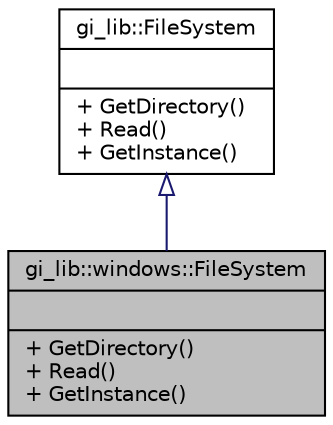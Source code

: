 digraph "gi_lib::windows::FileSystem"
{
  edge [fontname="Helvetica",fontsize="10",labelfontname="Helvetica",labelfontsize="10"];
  node [fontname="Helvetica",fontsize="10",shape=record];
  Node1 [label="{gi_lib::windows::FileSystem\n||+ GetDirectory()\l+ Read()\l+ GetInstance()\l}",height=0.2,width=0.4,color="black", fillcolor="grey75", style="filled", fontcolor="black"];
  Node2 -> Node1 [dir="back",color="midnightblue",fontsize="10",style="solid",arrowtail="onormal",fontname="Helvetica"];
  Node2 [label="{gi_lib::FileSystem\n||+ GetDirectory()\l+ Read()\l+ GetInstance()\l}",height=0.2,width=0.4,color="black", fillcolor="white", style="filled",URL="$classgi__lib_1_1_file_system.html"];
}
